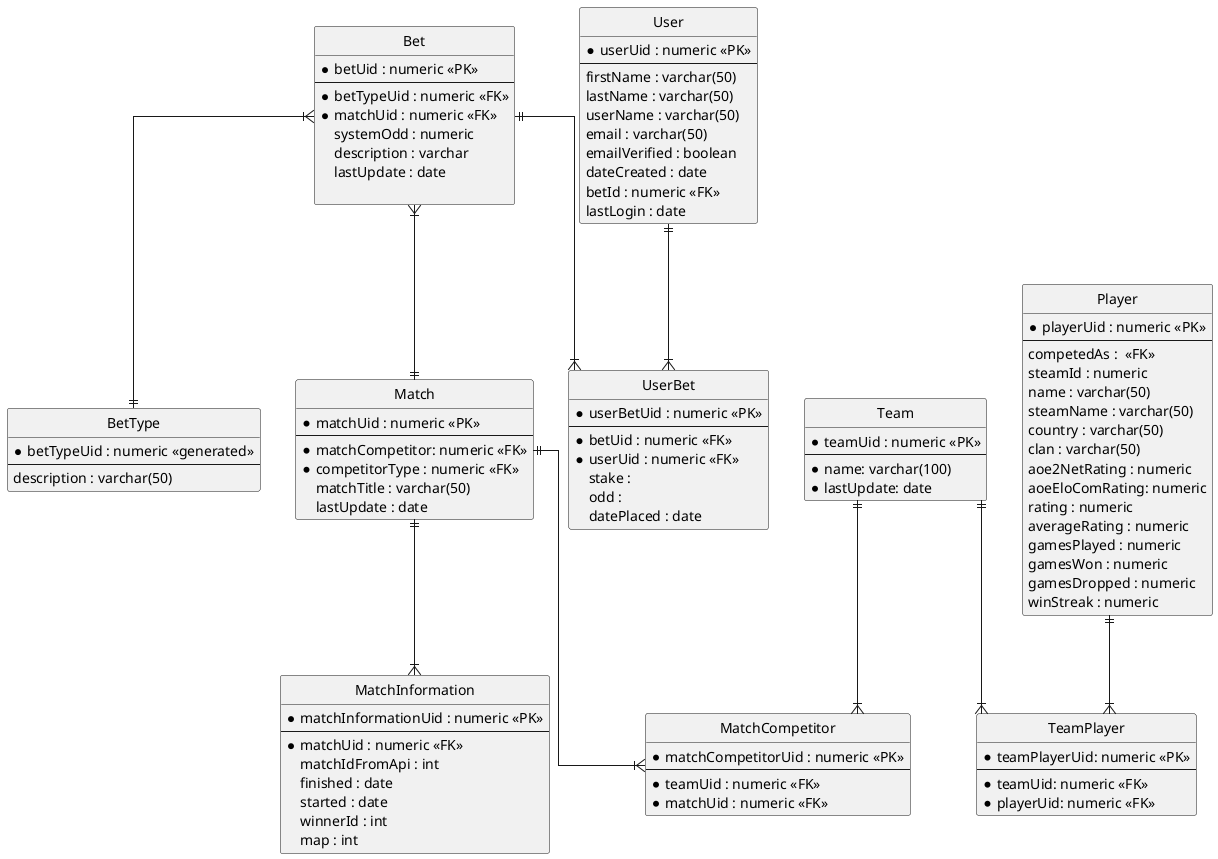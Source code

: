 @startuml AOEBettingERDiagram
' hide the spot
hide circle

' avoid problems with angled crows feet
skinparam linetype ortho

entity "BetType" as betType {
  *betTypeUid : numeric <<generated>>
  --
  description : varchar(50)
}

entity "Bet" as bet {
  *betUid : numeric <<PK>>
  --
  *betTypeUid : numeric <<FK>>
  *matchUid : numeric <<FK>>
  systemOdd : numeric
  description : varchar
  lastUpdate : date
  
}

entity "Match" as match {
  *matchUid : numeric <<PK>>
  --
  *matchCompetitor: numeric <<FK>>
  *competitorType : numeric <<FK>>
  matchTitle : varchar(50)
  lastUpdate : date
}

entity "MatchCompetitor" as matchCompetitor{
  *matchCompetitorUid : numeric <<PK>>
  --
  *teamUid : numeric <<FK>>
  *matchUid : numeric <<FK>>
}

entity "Team" as team {
  *teamUid : numeric <<PK>>
  --
  *name: varchar(100)
  *lastUpdate: date
}

entity "TeamPlayer" as teamPlayer {
  *teamPlayerUid: numeric <<PK>>
  --
  *teamUid: numeric <<FK>>
  *playerUid: numeric <<FK>>
}

entity "MatchInformation" as matchInformation {
  *matchInformationUid : numeric <<PK>>
  --
  *matchUid : numeric <<FK>>
  matchIdFromApi : int
  finished : date
  started : date
  winnerId : int
  map : int 
}

entity "UserBet" as userBet {
  * userBetUid : numeric <<PK>>
  --
  *betUid : numeric <<FK>>
  *userUid : numeric <<FK>>
  stake : 
  odd : 
  datePlaced : date
}

entity "User" as user {
  *userUid : numeric <<PK>>
  --
  firstName : varchar(50)
  lastName : varchar(50)
  userName : varchar(50)
  email : varchar(50) 
  emailVerified : boolean 
  dateCreated : date
  betId : numeric <<FK>>
  lastLogin : date
}

entity "Player" as player {
  *playerUid : numeric <<PK>>
  --
  competedAs :  <<FK>>
  steamId : numeric
  name : varchar(50)
  steamName : varchar(50)
  country : varchar(50)
  clan : varchar(50)
  aoe2NetRating : numeric
  aoeEloComRating: numeric
  rating : numeric
  averageRating : numeric
  gamesPlayed : numeric
  gamesWon : numeric
  gamesDropped : numeric
  winStreak : numeric
}

' Crow's foot notation reference:
' Zero or One	|o--
' Exactly One	||--
' Zero or Many	}o--
' One or Many	}|--
' 
' Examples:
' @OneToOne: A ||--|| B
' @OneToMany: A ||--|{ B
' @ManyToOne: A }|--|| B
' @ManyToMany: A }|--|{ B

bet }|--|| betType
bet ||--|{ userBet
bet }|--|| match
match ||--|{ matchInformation
player ||--|{ teamPlayer
team ||--|{ teamPlayer
team ||--|{ matchCompetitor
match||--|{ matchCompetitor
user ||--|{ userBet
@enduml